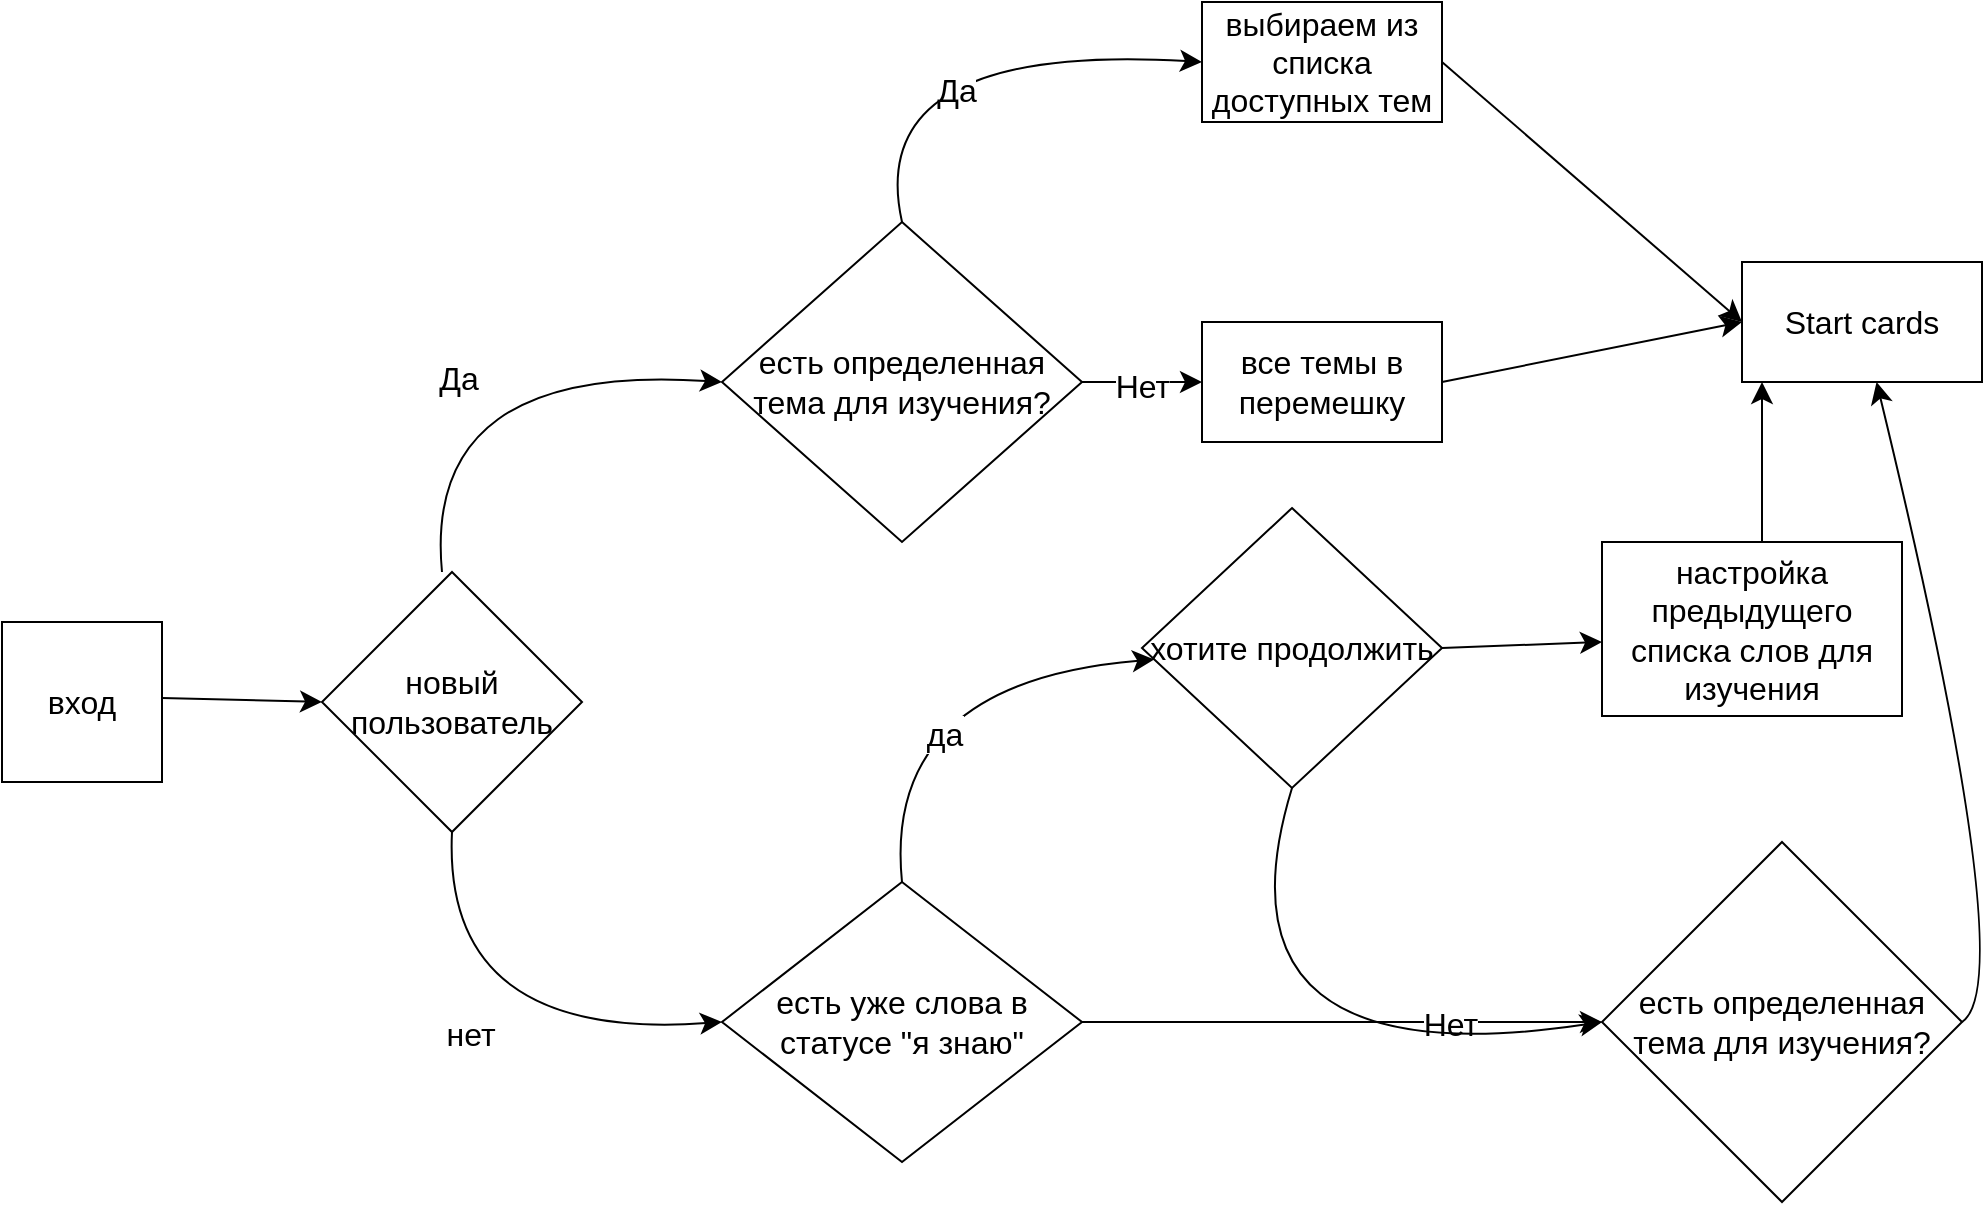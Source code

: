 <mxfile version="23.1.2" type="github">
  <diagram name="Page-1" id="e7e014a7-5840-1c2e-5031-d8a46d1fe8dd">
    <mxGraphModel dx="712" dy="794" grid="1" gridSize="10" guides="1" tooltips="1" connect="1" arrows="1" fold="1" page="1" pageScale="1" pageWidth="1169" pageHeight="826" background="none" math="0" shadow="0">
      <root>
        <mxCell id="0" />
        <mxCell id="1" parent="0" />
        <mxCell id="B_aRoE0reFb56TP-yOPp-41" value="вход" style="whiteSpace=wrap;html=1;aspect=fixed;fontSize=16;" vertex="1" parent="1">
          <mxGeometry x="80" y="400" width="80" height="80" as="geometry" />
        </mxCell>
        <mxCell id="B_aRoE0reFb56TP-yOPp-42" value="" style="endArrow=classic;html=1;rounded=0;fontSize=12;curved=1;startSize=8;endSize=8;" edge="1" parent="1">
          <mxGeometry width="50" height="50" relative="1" as="geometry">
            <mxPoint x="160" y="438" as="sourcePoint" />
            <mxPoint x="240" y="440" as="targetPoint" />
          </mxGeometry>
        </mxCell>
        <mxCell id="B_aRoE0reFb56TP-yOPp-43" value="новый пользователь&lt;br&gt;" style="rhombus;whiteSpace=wrap;html=1;fontSize=16;" vertex="1" parent="1">
          <mxGeometry x="240" y="375" width="130" height="130" as="geometry" />
        </mxCell>
        <mxCell id="B_aRoE0reFb56TP-yOPp-45" value="" style="endArrow=classic;html=1;rounded=0;fontSize=12;curved=1;startSize=8;endSize=8;" edge="1" parent="1">
          <mxGeometry width="50" height="50" relative="1" as="geometry">
            <mxPoint x="300" y="375" as="sourcePoint" />
            <mxPoint x="440" y="280" as="targetPoint" />
            <Array as="points">
              <mxPoint x="290" y="270" />
            </Array>
          </mxGeometry>
        </mxCell>
        <mxCell id="B_aRoE0reFb56TP-yOPp-46" value="Да" style="edgeLabel;html=1;align=center;verticalAlign=middle;resizable=0;points=[];fontSize=16;" vertex="1" connectable="0" parent="B_aRoE0reFb56TP-yOPp-45">
          <mxGeometry x="-0.035" y="-7" relative="1" as="geometry">
            <mxPoint as="offset" />
          </mxGeometry>
        </mxCell>
        <mxCell id="B_aRoE0reFb56TP-yOPp-47" value="" style="endArrow=classic;html=1;rounded=0;fontSize=12;curved=1;startSize=8;endSize=8;exitX=0.5;exitY=1;exitDx=0;exitDy=0;" edge="1" parent="1" source="B_aRoE0reFb56TP-yOPp-43">
          <mxGeometry width="50" height="50" relative="1" as="geometry">
            <mxPoint x="380" y="460" as="sourcePoint" />
            <mxPoint x="440" y="600" as="targetPoint" />
            <Array as="points">
              <mxPoint x="300" y="610" />
            </Array>
          </mxGeometry>
        </mxCell>
        <mxCell id="B_aRoE0reFb56TP-yOPp-48" value="нет&lt;br&gt;" style="edgeLabel;html=1;align=center;verticalAlign=middle;resizable=0;points=[];fontSize=16;" vertex="1" connectable="0" parent="B_aRoE0reFb56TP-yOPp-47">
          <mxGeometry x="-0.187" y="14" relative="1" as="geometry">
            <mxPoint as="offset" />
          </mxGeometry>
        </mxCell>
        <mxCell id="B_aRoE0reFb56TP-yOPp-49" value="есть определенная тема для изучения?" style="rhombus;whiteSpace=wrap;html=1;fontSize=16;" vertex="1" parent="1">
          <mxGeometry x="440" y="200" width="180" height="160" as="geometry" />
        </mxCell>
        <mxCell id="B_aRoE0reFb56TP-yOPp-50" value="есть уже слова в статусе &quot;я знаю&quot;" style="rhombus;whiteSpace=wrap;html=1;fontSize=16;" vertex="1" parent="1">
          <mxGeometry x="440" y="530" width="180" height="140" as="geometry" />
        </mxCell>
        <mxCell id="B_aRoE0reFb56TP-yOPp-52" value="" style="endArrow=classic;html=1;rounded=0;fontSize=12;curved=1;startSize=8;endSize=8;" edge="1" parent="1">
          <mxGeometry width="50" height="50" relative="1" as="geometry">
            <mxPoint x="530" y="200" as="sourcePoint" />
            <mxPoint x="680" y="120" as="targetPoint" />
            <Array as="points">
              <mxPoint x="510" y="110" />
            </Array>
          </mxGeometry>
        </mxCell>
        <mxCell id="B_aRoE0reFb56TP-yOPp-53" value="Да" style="edgeLabel;html=1;align=center;verticalAlign=middle;resizable=0;points=[];fontSize=16;" vertex="1" connectable="0" parent="B_aRoE0reFb56TP-yOPp-52">
          <mxGeometry x="0.071" y="-21" relative="1" as="geometry">
            <mxPoint as="offset" />
          </mxGeometry>
        </mxCell>
        <mxCell id="B_aRoE0reFb56TP-yOPp-54" value="" style="endArrow=classic;html=1;rounded=0;fontSize=12;curved=1;startSize=8;endSize=8;exitX=1;exitY=0.5;exitDx=0;exitDy=0;" edge="1" parent="1" source="B_aRoE0reFb56TP-yOPp-49">
          <mxGeometry width="50" height="50" relative="1" as="geometry">
            <mxPoint x="640" y="460" as="sourcePoint" />
            <mxPoint x="680" y="280" as="targetPoint" />
            <Array as="points" />
          </mxGeometry>
        </mxCell>
        <mxCell id="B_aRoE0reFb56TP-yOPp-55" value="Нет" style="edgeLabel;html=1;align=center;verticalAlign=middle;resizable=0;points=[];fontSize=16;" vertex="1" connectable="0" parent="B_aRoE0reFb56TP-yOPp-54">
          <mxGeometry x="-0.011" y="-2" relative="1" as="geometry">
            <mxPoint as="offset" />
          </mxGeometry>
        </mxCell>
        <mxCell id="B_aRoE0reFb56TP-yOPp-56" value="выбираем из списка доступных тем" style="rounded=0;whiteSpace=wrap;html=1;fontSize=16;" vertex="1" parent="1">
          <mxGeometry x="680" y="90" width="120" height="60" as="geometry" />
        </mxCell>
        <mxCell id="B_aRoE0reFb56TP-yOPp-57" value="все темы в перемешку" style="rounded=0;whiteSpace=wrap;html=1;fontSize=16;" vertex="1" parent="1">
          <mxGeometry x="680" y="250" width="120" height="60" as="geometry" />
        </mxCell>
        <mxCell id="B_aRoE0reFb56TP-yOPp-58" value="" style="endArrow=classic;html=1;rounded=0;fontSize=12;curved=1;startSize=8;endSize=8;exitX=0.5;exitY=0;exitDx=0;exitDy=0;" edge="1" parent="1" source="B_aRoE0reFb56TP-yOPp-50" target="B_aRoE0reFb56TP-yOPp-60">
          <mxGeometry width="50" height="50" relative="1" as="geometry">
            <mxPoint x="620" y="410" as="sourcePoint" />
            <mxPoint x="680" y="440" as="targetPoint" />
            <Array as="points">
              <mxPoint x="520" y="430" />
            </Array>
          </mxGeometry>
        </mxCell>
        <mxCell id="B_aRoE0reFb56TP-yOPp-59" value="да" style="edgeLabel;html=1;align=center;verticalAlign=middle;resizable=0;points=[];fontSize=16;" vertex="1" connectable="0" parent="B_aRoE0reFb56TP-yOPp-58">
          <mxGeometry x="0.092" y="-28" relative="1" as="geometry">
            <mxPoint as="offset" />
          </mxGeometry>
        </mxCell>
        <mxCell id="B_aRoE0reFb56TP-yOPp-60" value="хотите продолжить" style="rhombus;whiteSpace=wrap;html=1;fontSize=16;" vertex="1" parent="1">
          <mxGeometry x="650" y="343" width="150" height="140" as="geometry" />
        </mxCell>
        <mxCell id="B_aRoE0reFb56TP-yOPp-61" value="" style="endArrow=classic;html=1;rounded=0;fontSize=12;curved=1;startSize=8;endSize=8;" edge="1" parent="1">
          <mxGeometry width="50" height="50" relative="1" as="geometry">
            <mxPoint x="620" y="600" as="sourcePoint" />
            <mxPoint x="880" y="600" as="targetPoint" />
            <Array as="points" />
          </mxGeometry>
        </mxCell>
        <mxCell id="B_aRoE0reFb56TP-yOPp-62" value="Нет" style="edgeLabel;html=1;align=center;verticalAlign=middle;resizable=0;points=[];fontSize=16;" vertex="1" connectable="0" parent="B_aRoE0reFb56TP-yOPp-61">
          <mxGeometry x="0.415" y="-1" relative="1" as="geometry">
            <mxPoint as="offset" />
          </mxGeometry>
        </mxCell>
        <mxCell id="B_aRoE0reFb56TP-yOPp-63" value="" style="endArrow=classic;html=1;rounded=0;fontSize=12;curved=1;startSize=8;endSize=8;exitX=0.5;exitY=1;exitDx=0;exitDy=0;" edge="1" parent="1" source="B_aRoE0reFb56TP-yOPp-60">
          <mxGeometry width="50" height="50" relative="1" as="geometry">
            <mxPoint x="770" y="505" as="sourcePoint" />
            <mxPoint x="880" y="600" as="targetPoint" />
            <Array as="points">
              <mxPoint x="680" y="630" />
            </Array>
          </mxGeometry>
        </mxCell>
        <mxCell id="B_aRoE0reFb56TP-yOPp-64" value="" style="endArrow=classic;html=1;rounded=0;fontSize=12;curved=1;startSize=8;endSize=8;" edge="1" parent="1">
          <mxGeometry width="50" height="50" relative="1" as="geometry">
            <mxPoint x="800" y="413" as="sourcePoint" />
            <mxPoint x="880" y="410" as="targetPoint" />
          </mxGeometry>
        </mxCell>
        <mxCell id="B_aRoE0reFb56TP-yOPp-65" value="настройка предыдущего списка слов для изучения" style="rounded=0;whiteSpace=wrap;html=1;fontSize=16;" vertex="1" parent="1">
          <mxGeometry x="880" y="360" width="150" height="87" as="geometry" />
        </mxCell>
        <mxCell id="B_aRoE0reFb56TP-yOPp-66" value="есть определенная тема для изучения?" style="rhombus;whiteSpace=wrap;html=1;fontSize=16;" vertex="1" parent="1">
          <mxGeometry x="880" y="510" width="180" height="180" as="geometry" />
        </mxCell>
        <mxCell id="B_aRoE0reFb56TP-yOPp-67" value="" style="endArrow=classic;html=1;rounded=0;fontSize=12;curved=1;startSize=8;endSize=8;" edge="1" parent="1">
          <mxGeometry width="50" height="50" relative="1" as="geometry">
            <mxPoint x="960" y="360" as="sourcePoint" />
            <mxPoint x="960" y="280" as="targetPoint" />
          </mxGeometry>
        </mxCell>
        <mxCell id="B_aRoE0reFb56TP-yOPp-68" value="" style="endArrow=classic;html=1;rounded=0;fontSize=12;curved=1;startSize=8;endSize=8;" edge="1" parent="1" target="B_aRoE0reFb56TP-yOPp-69">
          <mxGeometry width="50" height="50" relative="1" as="geometry">
            <mxPoint x="1060" y="600" as="sourcePoint" />
            <mxPoint x="1060" y="280" as="targetPoint" />
            <Array as="points">
              <mxPoint x="1090" y="580" />
            </Array>
          </mxGeometry>
        </mxCell>
        <mxCell id="B_aRoE0reFb56TP-yOPp-69" value="Start cards" style="rounded=0;whiteSpace=wrap;html=1;fontSize=16;" vertex="1" parent="1">
          <mxGeometry x="950" y="220" width="120" height="60" as="geometry" />
        </mxCell>
        <mxCell id="B_aRoE0reFb56TP-yOPp-70" value="" style="endArrow=classic;html=1;rounded=0;fontSize=12;curved=1;startSize=8;endSize=8;entryX=0;entryY=0.5;entryDx=0;entryDy=0;" edge="1" parent="1" target="B_aRoE0reFb56TP-yOPp-69">
          <mxGeometry width="50" height="50" relative="1" as="geometry">
            <mxPoint x="800" y="280" as="sourcePoint" />
            <mxPoint x="850" y="230" as="targetPoint" />
          </mxGeometry>
        </mxCell>
        <mxCell id="B_aRoE0reFb56TP-yOPp-71" value="" style="endArrow=classic;html=1;rounded=0;fontSize=12;curved=1;startSize=8;endSize=8;entryX=0;entryY=0.5;entryDx=0;entryDy=0;" edge="1" parent="1" target="B_aRoE0reFb56TP-yOPp-69">
          <mxGeometry width="50" height="50" relative="1" as="geometry">
            <mxPoint x="800" y="120" as="sourcePoint" />
            <mxPoint x="810" y="30" as="targetPoint" />
          </mxGeometry>
        </mxCell>
      </root>
    </mxGraphModel>
  </diagram>
</mxfile>
